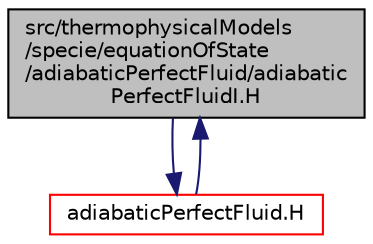 digraph "src/thermophysicalModels/specie/equationOfState/adiabaticPerfectFluid/adiabaticPerfectFluidI.H"
{
  bgcolor="transparent";
  edge [fontname="Helvetica",fontsize="10",labelfontname="Helvetica",labelfontsize="10"];
  node [fontname="Helvetica",fontsize="10",shape=record];
  Node1 [label="src/thermophysicalModels\l/specie/equationOfState\l/adiabaticPerfectFluid/adiabatic\lPerfectFluidI.H",height=0.2,width=0.4,color="black", fillcolor="grey75", style="filled", fontcolor="black"];
  Node1 -> Node2 [color="midnightblue",fontsize="10",style="solid",fontname="Helvetica"];
  Node2 [label="adiabaticPerfectFluid.H",height=0.2,width=0.4,color="red",URL="$a10468.html"];
  Node2 -> Node1 [color="midnightblue",fontsize="10",style="solid",fontname="Helvetica"];
}
